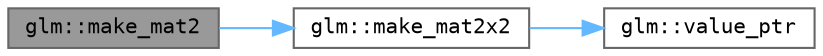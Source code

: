 digraph "glm::make_mat2"
{
 // LATEX_PDF_SIZE
  bgcolor="transparent";
  edge [fontname=Terminal,fontsize=10,labelfontname=Helvetica,labelfontsize=10];
  node [fontname=Terminal,fontsize=10,shape=box,height=0.2,width=0.4];
  rankdir="LR";
  Node1 [label="glm::make_mat2",height=0.2,width=0.4,color="gray40", fillcolor="grey60", style="filled", fontcolor="black",tooltip=" "];
  Node1 -> Node2 [color="steelblue1",style="solid"];
  Node2 [label="glm::make_mat2x2",height=0.2,width=0.4,color="grey40", fillcolor="white", style="filled",URL="$group__gtc__type__ptr.html#ga659bc96ace75ace278a170db0cee3bd6",tooltip=" "];
  Node2 -> Node3 [color="steelblue1",style="solid"];
  Node3 [label="glm::value_ptr",height=0.2,width=0.4,color="grey40", fillcolor="white", style="filled",URL="$group__gtc__type__ptr.html#gaada83809aefafd7c3264772e6b24b685",tooltip=" "];
}
